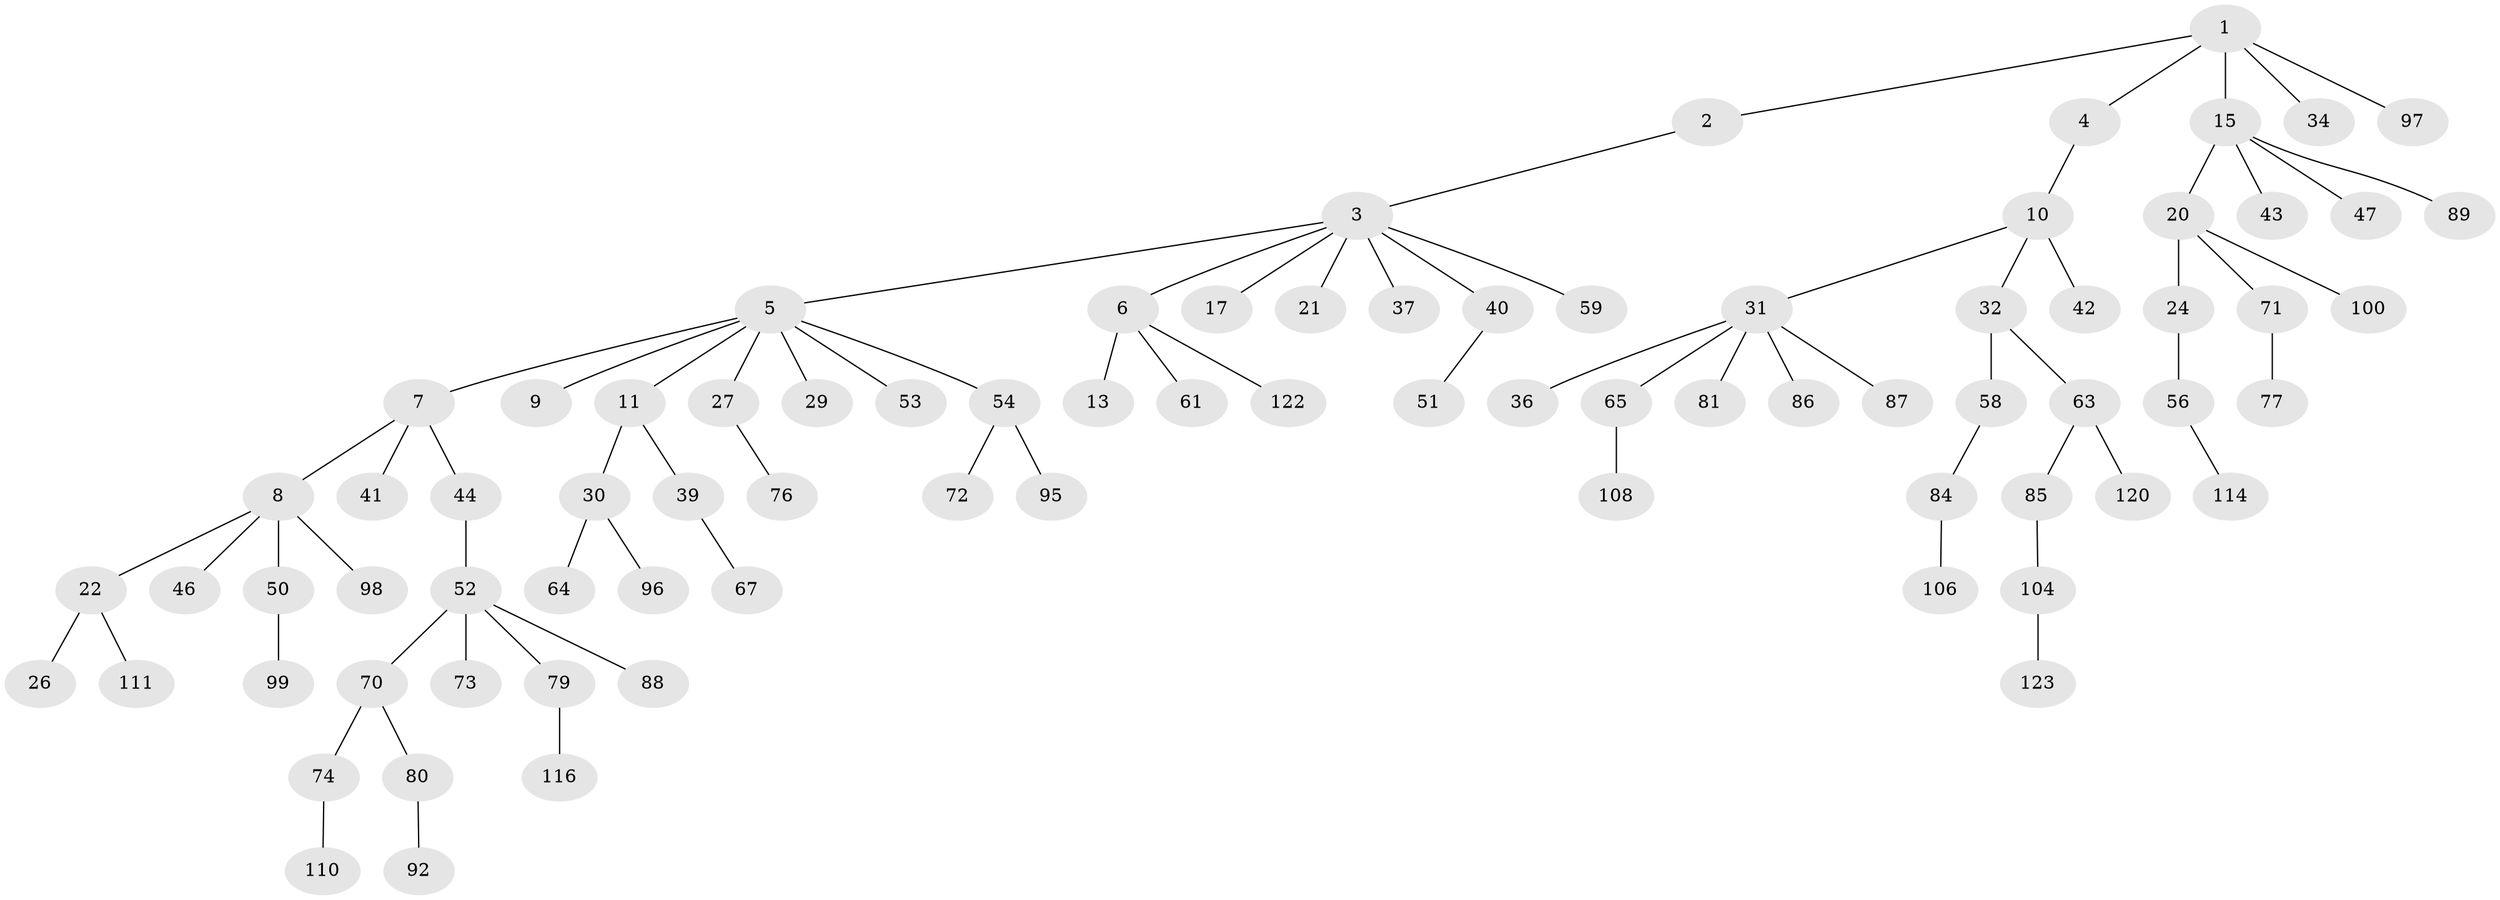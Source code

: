 // original degree distribution, {6: 0.016260162601626018, 3: 0.12195121951219512, 2: 0.2926829268292683, 5: 0.024390243902439025, 4: 0.08943089430894309, 1: 0.45528455284552843}
// Generated by graph-tools (version 1.1) at 2025/11/02/27/25 16:11:29]
// undirected, 81 vertices, 80 edges
graph export_dot {
graph [start="1"]
  node [color=gray90,style=filled];
  1 [super="+33"];
  2 [super="+25"];
  3 [super="+19"];
  4;
  5 [super="+12"];
  6 [super="+18"];
  7 [super="+16"];
  8 [super="+35"];
  9 [super="+48"];
  10 [super="+28"];
  11 [super="+14"];
  13;
  15 [super="+38"];
  17;
  20 [super="+103"];
  21 [super="+75"];
  22 [super="+23"];
  24;
  26;
  27 [super="+45"];
  29;
  30 [super="+49"];
  31 [super="+57"];
  32 [super="+107"];
  34 [super="+68"];
  36 [super="+91"];
  37 [super="+62"];
  39;
  40 [super="+117"];
  41 [super="+83"];
  42 [super="+109"];
  43 [super="+105"];
  44;
  46 [super="+66"];
  47;
  50 [super="+93"];
  51 [super="+55"];
  52 [super="+60"];
  53;
  54 [super="+69"];
  56 [super="+94"];
  58;
  59;
  61;
  63;
  64;
  65 [super="+78"];
  67 [super="+115"];
  70 [super="+113"];
  71;
  72;
  73;
  74 [super="+119"];
  76 [super="+82"];
  77;
  79;
  80 [super="+112"];
  81;
  84 [super="+90"];
  85;
  86;
  87;
  88;
  89;
  92;
  95;
  96;
  97 [super="+101"];
  98 [super="+102"];
  99;
  100;
  104 [super="+118"];
  106;
  108;
  110;
  111;
  114;
  116;
  120 [super="+121"];
  122;
  123;
  1 -- 2;
  1 -- 4;
  1 -- 15;
  1 -- 34;
  1 -- 97;
  2 -- 3;
  3 -- 5;
  3 -- 6;
  3 -- 17;
  3 -- 59;
  3 -- 40;
  3 -- 21;
  3 -- 37;
  4 -- 10;
  5 -- 7;
  5 -- 9;
  5 -- 11;
  5 -- 53;
  5 -- 54;
  5 -- 27;
  5 -- 29;
  6 -- 13;
  6 -- 122;
  6 -- 61;
  7 -- 8;
  7 -- 44;
  7 -- 41;
  8 -- 22;
  8 -- 50;
  8 -- 98;
  8 -- 46;
  10 -- 31;
  10 -- 32;
  10 -- 42;
  11 -- 30;
  11 -- 39;
  15 -- 20;
  15 -- 47;
  15 -- 89;
  15 -- 43;
  20 -- 24;
  20 -- 71;
  20 -- 100;
  22 -- 111;
  22 -- 26;
  24 -- 56;
  27 -- 76;
  30 -- 64;
  30 -- 96;
  31 -- 36;
  31 -- 87;
  31 -- 65;
  31 -- 81;
  31 -- 86;
  32 -- 58;
  32 -- 63;
  39 -- 67;
  40 -- 51;
  44 -- 52;
  50 -- 99;
  52 -- 79;
  52 -- 88;
  52 -- 73;
  52 -- 70;
  54 -- 72;
  54 -- 95;
  56 -- 114;
  58 -- 84;
  63 -- 85;
  63 -- 120;
  65 -- 108;
  70 -- 74;
  70 -- 80;
  71 -- 77;
  74 -- 110;
  79 -- 116;
  80 -- 92;
  84 -- 106;
  85 -- 104;
  104 -- 123;
}
